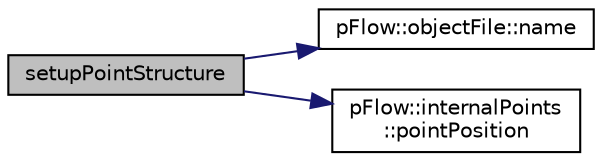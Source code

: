 digraph "setupPointStructure"
{
 // LATEX_PDF_SIZE
  edge [fontname="Helvetica",fontsize="10",labelfontname="Helvetica",labelfontsize="10"];
  node [fontname="Helvetica",fontsize="10",shape=record];
  rankdir="LR";
  Node1 [label="setupPointStructure",height=0.2,width=0.4,color="black", fillcolor="grey75", style="filled", fontcolor="black",tooltip=" "];
  Node1 -> Node2 [color="midnightblue",fontsize="10",style="solid",fontname="Helvetica"];
  Node2 [label="pFlow::objectFile::name",height=0.2,width=0.4,color="black", fillcolor="white", style="filled",URL="$classpFlow_1_1objectFile.html#a754ce9966caae1ee331378bf4a87269b",tooltip=" "];
  Node1 -> Node3 [color="midnightblue",fontsize="10",style="solid",fontname="Helvetica"];
  Node3 [label="pFlow::internalPoints\l::pointPosition",height=0.2,width=0.4,color="black", fillcolor="white", style="filled",URL="$classpFlow_1_1internalPoints.html#a70608727da7af695329afce5745727d4",tooltip=" "];
}
